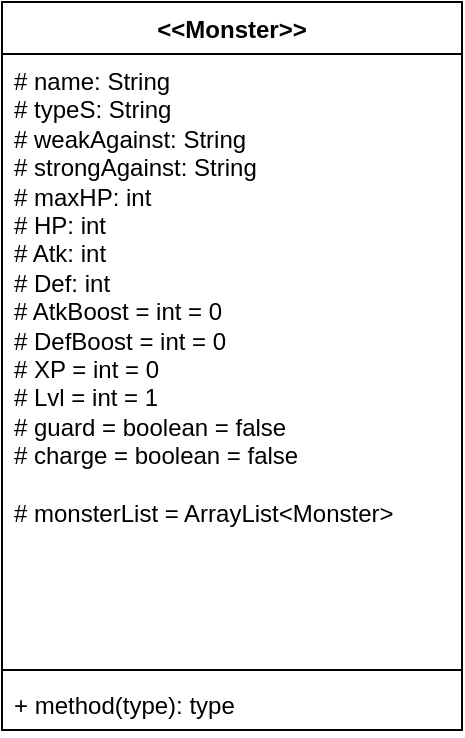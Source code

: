 <mxfile version="22.1.5" type="github">
  <diagram id="C5RBs43oDa-KdzZeNtuy" name="Page-1">
    <mxGraphModel dx="794" dy="446" grid="1" gridSize="10" guides="1" tooltips="1" connect="1" arrows="1" fold="1" page="1" pageScale="1" pageWidth="827" pageHeight="1169" math="0" shadow="0">
      <root>
        <mxCell id="WIyWlLk6GJQsqaUBKTNV-0" />
        <mxCell id="WIyWlLk6GJQsqaUBKTNV-1" parent="WIyWlLk6GJQsqaUBKTNV-0" />
        <mxCell id="-zpeLmsUHGGH9OffOYsW-0" value="&amp;lt;&amp;lt;Monster&amp;gt;&amp;gt;" style="swimlane;fontStyle=1;align=center;verticalAlign=top;childLayout=stackLayout;horizontal=1;startSize=26;horizontalStack=0;resizeParent=1;resizeParentMax=0;resizeLast=0;collapsible=1;marginBottom=0;whiteSpace=wrap;html=1;" vertex="1" parent="WIyWlLk6GJQsqaUBKTNV-1">
          <mxGeometry x="330" y="220" width="230" height="364" as="geometry" />
        </mxCell>
        <mxCell id="-zpeLmsUHGGH9OffOYsW-1" value="# name: String&lt;br&gt;# typeS: String&lt;br&gt;# weakAgainst: String&lt;br&gt;# strongAgainst: String&lt;br&gt;# maxHP: int&lt;br&gt;# HP: int&lt;br&gt;# Atk: int&lt;br&gt;# Def: int&lt;br&gt;# AtkBoost = int = 0&lt;br&gt;# DefBoost = int = 0&lt;br&gt;# XP = int = 0&lt;br&gt;# Lvl = int = 1&lt;br&gt;# guard = boolean = false&lt;br&gt;# charge = boolean = false&lt;br&gt;&lt;br&gt;# monsterList = ArrayList&amp;lt;Monster&amp;gt;" style="text;strokeColor=none;fillColor=none;align=left;verticalAlign=top;spacingLeft=4;spacingRight=4;overflow=hidden;rotatable=0;points=[[0,0.5],[1,0.5]];portConstraint=eastwest;whiteSpace=wrap;html=1;" vertex="1" parent="-zpeLmsUHGGH9OffOYsW-0">
          <mxGeometry y="26" width="230" height="304" as="geometry" />
        </mxCell>
        <mxCell id="-zpeLmsUHGGH9OffOYsW-2" value="" style="line;strokeWidth=1;fillColor=none;align=left;verticalAlign=middle;spacingTop=-1;spacingLeft=3;spacingRight=3;rotatable=0;labelPosition=right;points=[];portConstraint=eastwest;strokeColor=inherit;" vertex="1" parent="-zpeLmsUHGGH9OffOYsW-0">
          <mxGeometry y="330" width="230" height="8" as="geometry" />
        </mxCell>
        <mxCell id="-zpeLmsUHGGH9OffOYsW-3" value="+ method(type): type" style="text;strokeColor=none;fillColor=none;align=left;verticalAlign=top;spacingLeft=4;spacingRight=4;overflow=hidden;rotatable=0;points=[[0,0.5],[1,0.5]];portConstraint=eastwest;whiteSpace=wrap;html=1;" vertex="1" parent="-zpeLmsUHGGH9OffOYsW-0">
          <mxGeometry y="338" width="230" height="26" as="geometry" />
        </mxCell>
      </root>
    </mxGraphModel>
  </diagram>
</mxfile>

